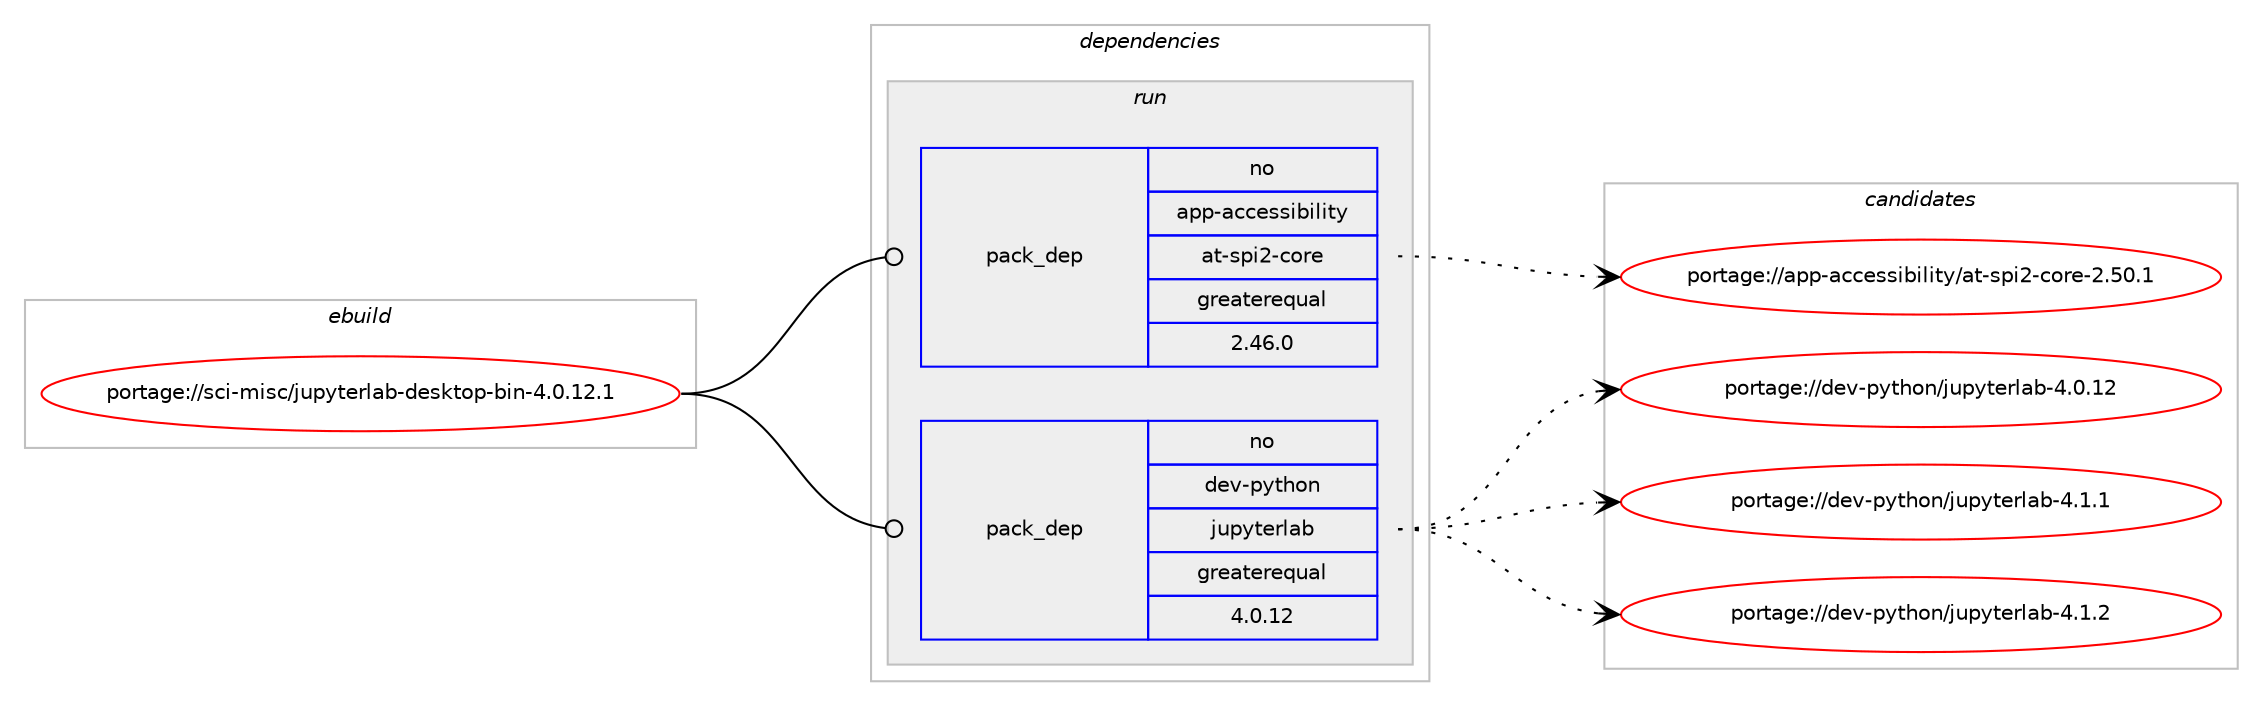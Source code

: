 digraph prolog {

# *************
# Graph options
# *************

newrank=true;
concentrate=true;
compound=true;
graph [rankdir=LR,fontname=Helvetica,fontsize=10,ranksep=1.5];#, ranksep=2.5, nodesep=0.2];
edge  [arrowhead=vee];
node  [fontname=Helvetica,fontsize=10];

# **********
# The ebuild
# **********

subgraph cluster_leftcol {
color=gray;
rank=same;
label=<<i>ebuild</i>>;
id [label="portage://sci-misc/jupyterlab-desktop-bin-4.0.12.1", color=red, width=4, href="../sci-misc/jupyterlab-desktop-bin-4.0.12.1.svg"];
}

# ****************
# The dependencies
# ****************

subgraph cluster_midcol {
color=gray;
label=<<i>dependencies</i>>;
subgraph cluster_compile {
fillcolor="#eeeeee";
style=filled;
label=<<i>compile</i>>;
}
subgraph cluster_compileandrun {
fillcolor="#eeeeee";
style=filled;
label=<<i>compile and run</i>>;
}
subgraph cluster_run {
fillcolor="#eeeeee";
style=filled;
label=<<i>run</i>>;
subgraph pack5153 {
dependency16792 [label=<<TABLE BORDER="0" CELLBORDER="1" CELLSPACING="0" CELLPADDING="4" WIDTH="220"><TR><TD ROWSPAN="6" CELLPADDING="30">pack_dep</TD></TR><TR><TD WIDTH="110">no</TD></TR><TR><TD>app-accessibility</TD></TR><TR><TD>at-spi2-core</TD></TR><TR><TD>greaterequal</TD></TR><TR><TD>2.46.0</TD></TR></TABLE>>, shape=none, color=blue];
}
id:e -> dependency16792:w [weight=20,style="solid",arrowhead="odot"];
# *** BEGIN UNKNOWN DEPENDENCY TYPE (TODO) ***
# id -> package_dependency(portage://sci-misc/jupyterlab-desktop-bin-4.0.12.1,run,no,dev-libs,expat,none,[,,],[],[])
# *** END UNKNOWN DEPENDENCY TYPE (TODO) ***

# *** BEGIN UNKNOWN DEPENDENCY TYPE (TODO) ***
# id -> package_dependency(portage://sci-misc/jupyterlab-desktop-bin-4.0.12.1,run,no,dev-libs,glib,none,[,,],[],[])
# *** END UNKNOWN DEPENDENCY TYPE (TODO) ***

# *** BEGIN UNKNOWN DEPENDENCY TYPE (TODO) ***
# id -> package_dependency(portage://sci-misc/jupyterlab-desktop-bin-4.0.12.1,run,no,dev-libs,nspr,none,[,,],[],[])
# *** END UNKNOWN DEPENDENCY TYPE (TODO) ***

# *** BEGIN UNKNOWN DEPENDENCY TYPE (TODO) ***
# id -> package_dependency(portage://sci-misc/jupyterlab-desktop-bin-4.0.12.1,run,no,dev-libs,nss,none,[,,],[],[])
# *** END UNKNOWN DEPENDENCY TYPE (TODO) ***

subgraph pack5154 {
dependency16793 [label=<<TABLE BORDER="0" CELLBORDER="1" CELLSPACING="0" CELLPADDING="4" WIDTH="220"><TR><TD ROWSPAN="6" CELLPADDING="30">pack_dep</TD></TR><TR><TD WIDTH="110">no</TD></TR><TR><TD>dev-python</TD></TR><TR><TD>jupyterlab</TD></TR><TR><TD>greaterequal</TD></TR><TR><TD>4.0.12</TD></TR></TABLE>>, shape=none, color=blue];
}
id:e -> dependency16793:w [weight=20,style="solid",arrowhead="odot"];
# *** BEGIN UNKNOWN DEPENDENCY TYPE (TODO) ***
# id -> package_dependency(portage://sci-misc/jupyterlab-desktop-bin-4.0.12.1,run,no,media-libs,alsa-lib,none,[,,],[],[])
# *** END UNKNOWN DEPENDENCY TYPE (TODO) ***

# *** BEGIN UNKNOWN DEPENDENCY TYPE (TODO) ***
# id -> package_dependency(portage://sci-misc/jupyterlab-desktop-bin-4.0.12.1,run,no,media-libs,mesa,none,[,,],[],[])
# *** END UNKNOWN DEPENDENCY TYPE (TODO) ***

# *** BEGIN UNKNOWN DEPENDENCY TYPE (TODO) ***
# id -> package_dependency(portage://sci-misc/jupyterlab-desktop-bin-4.0.12.1,run,no,net-print,cups,none,[,,],[],[])
# *** END UNKNOWN DEPENDENCY TYPE (TODO) ***

# *** BEGIN UNKNOWN DEPENDENCY TYPE (TODO) ***
# id -> package_dependency(portage://sci-misc/jupyterlab-desktop-bin-4.0.12.1,run,no,sys-apps,dbus,none,[,,],[],[])
# *** END UNKNOWN DEPENDENCY TYPE (TODO) ***

# *** BEGIN UNKNOWN DEPENDENCY TYPE (TODO) ***
# id -> package_dependency(portage://sci-misc/jupyterlab-desktop-bin-4.0.12.1,run,no,sys-libs,glibc,none,[,,],[],[])
# *** END UNKNOWN DEPENDENCY TYPE (TODO) ***

# *** BEGIN UNKNOWN DEPENDENCY TYPE (TODO) ***
# id -> package_dependency(portage://sci-misc/jupyterlab-desktop-bin-4.0.12.1,run,no,x11-libs,cairo,none,[,,],[],[])
# *** END UNKNOWN DEPENDENCY TYPE (TODO) ***

# *** BEGIN UNKNOWN DEPENDENCY TYPE (TODO) ***
# id -> package_dependency(portage://sci-misc/jupyterlab-desktop-bin-4.0.12.1,run,no,x11-libs,gdk-pixbuf,none,[,,],[],[])
# *** END UNKNOWN DEPENDENCY TYPE (TODO) ***

# *** BEGIN UNKNOWN DEPENDENCY TYPE (TODO) ***
# id -> package_dependency(portage://sci-misc/jupyterlab-desktop-bin-4.0.12.1,run,no,x11-libs,gtk+,none,[,,],[slot(3)],[])
# *** END UNKNOWN DEPENDENCY TYPE (TODO) ***

# *** BEGIN UNKNOWN DEPENDENCY TYPE (TODO) ***
# id -> package_dependency(portage://sci-misc/jupyterlab-desktop-bin-4.0.12.1,run,no,x11-libs,libX11,none,[,,],[],[])
# *** END UNKNOWN DEPENDENCY TYPE (TODO) ***

# *** BEGIN UNKNOWN DEPENDENCY TYPE (TODO) ***
# id -> package_dependency(portage://sci-misc/jupyterlab-desktop-bin-4.0.12.1,run,no,x11-libs,libXcomposite,none,[,,],[],[])
# *** END UNKNOWN DEPENDENCY TYPE (TODO) ***

# *** BEGIN UNKNOWN DEPENDENCY TYPE (TODO) ***
# id -> package_dependency(portage://sci-misc/jupyterlab-desktop-bin-4.0.12.1,run,no,x11-libs,libXdamage,none,[,,],[],[])
# *** END UNKNOWN DEPENDENCY TYPE (TODO) ***

# *** BEGIN UNKNOWN DEPENDENCY TYPE (TODO) ***
# id -> package_dependency(portage://sci-misc/jupyterlab-desktop-bin-4.0.12.1,run,no,x11-libs,libXext,none,[,,],[],[])
# *** END UNKNOWN DEPENDENCY TYPE (TODO) ***

# *** BEGIN UNKNOWN DEPENDENCY TYPE (TODO) ***
# id -> package_dependency(portage://sci-misc/jupyterlab-desktop-bin-4.0.12.1,run,no,x11-libs,libXfixes,none,[,,],[],[])
# *** END UNKNOWN DEPENDENCY TYPE (TODO) ***

# *** BEGIN UNKNOWN DEPENDENCY TYPE (TODO) ***
# id -> package_dependency(portage://sci-misc/jupyterlab-desktop-bin-4.0.12.1,run,no,x11-libs,libXrandr,none,[,,],[],[])
# *** END UNKNOWN DEPENDENCY TYPE (TODO) ***

# *** BEGIN UNKNOWN DEPENDENCY TYPE (TODO) ***
# id -> package_dependency(portage://sci-misc/jupyterlab-desktop-bin-4.0.12.1,run,no,x11-libs,libdrm,none,[,,],[],[])
# *** END UNKNOWN DEPENDENCY TYPE (TODO) ***

# *** BEGIN UNKNOWN DEPENDENCY TYPE (TODO) ***
# id -> package_dependency(portage://sci-misc/jupyterlab-desktop-bin-4.0.12.1,run,no,x11-libs,libxcb,none,[,,],[],[])
# *** END UNKNOWN DEPENDENCY TYPE (TODO) ***

# *** BEGIN UNKNOWN DEPENDENCY TYPE (TODO) ***
# id -> package_dependency(portage://sci-misc/jupyterlab-desktop-bin-4.0.12.1,run,no,x11-libs,libxkbcommon,none,[,,],[],[])
# *** END UNKNOWN DEPENDENCY TYPE (TODO) ***

# *** BEGIN UNKNOWN DEPENDENCY TYPE (TODO) ***
# id -> package_dependency(portage://sci-misc/jupyterlab-desktop-bin-4.0.12.1,run,no,x11-libs,libxshmfence,none,[,,],[],[])
# *** END UNKNOWN DEPENDENCY TYPE (TODO) ***

# *** BEGIN UNKNOWN DEPENDENCY TYPE (TODO) ***
# id -> package_dependency(portage://sci-misc/jupyterlab-desktop-bin-4.0.12.1,run,no,x11-libs,pango,none,[,,],[],[])
# *** END UNKNOWN DEPENDENCY TYPE (TODO) ***

}
}

# **************
# The candidates
# **************

subgraph cluster_choices {
rank=same;
color=gray;
label=<<i>candidates</i>>;

subgraph choice5153 {
color=black;
nodesep=1;
choice97112112459799991011151151059810510810511612147971164511511210550459911111410145504653484649 [label="portage://app-accessibility/at-spi2-core-2.50.1", color=red, width=4,href="../app-accessibility/at-spi2-core-2.50.1.svg"];
dependency16792:e -> choice97112112459799991011151151059810510810511612147971164511511210550459911111410145504653484649:w [style=dotted,weight="100"];
}
subgraph choice5154 {
color=black;
nodesep=1;
choice1001011184511212111610411111047106117112121116101114108979845524648464950 [label="portage://dev-python/jupyterlab-4.0.12", color=red, width=4,href="../dev-python/jupyterlab-4.0.12.svg"];
choice10010111845112121116104111110471061171121211161011141089798455246494649 [label="portage://dev-python/jupyterlab-4.1.1", color=red, width=4,href="../dev-python/jupyterlab-4.1.1.svg"];
choice10010111845112121116104111110471061171121211161011141089798455246494650 [label="portage://dev-python/jupyterlab-4.1.2", color=red, width=4,href="../dev-python/jupyterlab-4.1.2.svg"];
dependency16793:e -> choice1001011184511212111610411111047106117112121116101114108979845524648464950:w [style=dotted,weight="100"];
dependency16793:e -> choice10010111845112121116104111110471061171121211161011141089798455246494649:w [style=dotted,weight="100"];
dependency16793:e -> choice10010111845112121116104111110471061171121211161011141089798455246494650:w [style=dotted,weight="100"];
}
}

}
